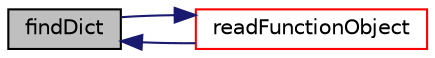 digraph "findDict"
{
  bgcolor="transparent";
  edge [fontname="Helvetica",fontsize="10",labelfontname="Helvetica",labelfontsize="10"];
  node [fontname="Helvetica",fontsize="10",shape=record];
  rankdir="LR";
  Node1 [label="findDict",height=0.2,width=0.4,color="black", fillcolor="grey75", style="filled", fontcolor="black"];
  Node1 -> Node2 [dir="back",color="midnightblue",fontsize="10",style="solid",fontname="Helvetica"];
  Node2 [label="readFunctionObject",height=0.2,width=0.4,color="red",URL="$a00885.html#ade5cce68fa97e7fee25066fcd5a89f91",tooltip="Read the specified functionObject configuration dictionary parsing. "];
  Node2 -> Node1 [dir="back",color="midnightblue",fontsize="10",style="solid",fontname="Helvetica"];
}
